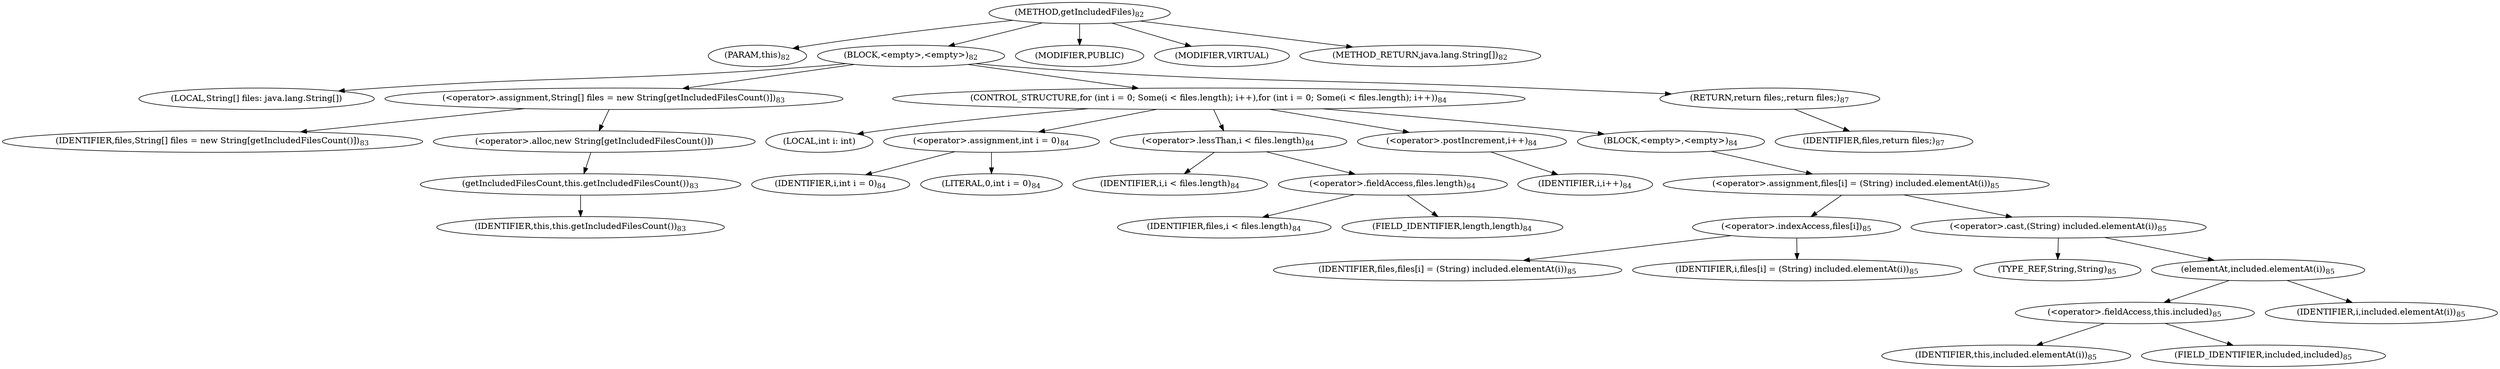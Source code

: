 digraph "getIncludedFiles" {  
"58" [label = <(METHOD,getIncludedFiles)<SUB>82</SUB>> ]
"8" [label = <(PARAM,this)<SUB>82</SUB>> ]
"59" [label = <(BLOCK,&lt;empty&gt;,&lt;empty&gt;)<SUB>82</SUB>> ]
"60" [label = <(LOCAL,String[] files: java.lang.String[])> ]
"61" [label = <(&lt;operator&gt;.assignment,String[] files = new String[getIncludedFilesCount()])<SUB>83</SUB>> ]
"62" [label = <(IDENTIFIER,files,String[] files = new String[getIncludedFilesCount()])<SUB>83</SUB>> ]
"63" [label = <(&lt;operator&gt;.alloc,new String[getIncludedFilesCount()])> ]
"64" [label = <(getIncludedFilesCount,this.getIncludedFilesCount())<SUB>83</SUB>> ]
"7" [label = <(IDENTIFIER,this,this.getIncludedFilesCount())<SUB>83</SUB>> ]
"65" [label = <(CONTROL_STRUCTURE,for (int i = 0; Some(i &lt; files.length); i++),for (int i = 0; Some(i &lt; files.length); i++))<SUB>84</SUB>> ]
"66" [label = <(LOCAL,int i: int)> ]
"67" [label = <(&lt;operator&gt;.assignment,int i = 0)<SUB>84</SUB>> ]
"68" [label = <(IDENTIFIER,i,int i = 0)<SUB>84</SUB>> ]
"69" [label = <(LITERAL,0,int i = 0)<SUB>84</SUB>> ]
"70" [label = <(&lt;operator&gt;.lessThan,i &lt; files.length)<SUB>84</SUB>> ]
"71" [label = <(IDENTIFIER,i,i &lt; files.length)<SUB>84</SUB>> ]
"72" [label = <(&lt;operator&gt;.fieldAccess,files.length)<SUB>84</SUB>> ]
"73" [label = <(IDENTIFIER,files,i &lt; files.length)<SUB>84</SUB>> ]
"74" [label = <(FIELD_IDENTIFIER,length,length)<SUB>84</SUB>> ]
"75" [label = <(&lt;operator&gt;.postIncrement,i++)<SUB>84</SUB>> ]
"76" [label = <(IDENTIFIER,i,i++)<SUB>84</SUB>> ]
"77" [label = <(BLOCK,&lt;empty&gt;,&lt;empty&gt;)<SUB>84</SUB>> ]
"78" [label = <(&lt;operator&gt;.assignment,files[i] = (String) included.elementAt(i))<SUB>85</SUB>> ]
"79" [label = <(&lt;operator&gt;.indexAccess,files[i])<SUB>85</SUB>> ]
"80" [label = <(IDENTIFIER,files,files[i] = (String) included.elementAt(i))<SUB>85</SUB>> ]
"81" [label = <(IDENTIFIER,i,files[i] = (String) included.elementAt(i))<SUB>85</SUB>> ]
"82" [label = <(&lt;operator&gt;.cast,(String) included.elementAt(i))<SUB>85</SUB>> ]
"83" [label = <(TYPE_REF,String,String)<SUB>85</SUB>> ]
"84" [label = <(elementAt,included.elementAt(i))<SUB>85</SUB>> ]
"85" [label = <(&lt;operator&gt;.fieldAccess,this.included)<SUB>85</SUB>> ]
"86" [label = <(IDENTIFIER,this,included.elementAt(i))<SUB>85</SUB>> ]
"87" [label = <(FIELD_IDENTIFIER,included,included)<SUB>85</SUB>> ]
"88" [label = <(IDENTIFIER,i,included.elementAt(i))<SUB>85</SUB>> ]
"89" [label = <(RETURN,return files;,return files;)<SUB>87</SUB>> ]
"90" [label = <(IDENTIFIER,files,return files;)<SUB>87</SUB>> ]
"91" [label = <(MODIFIER,PUBLIC)> ]
"92" [label = <(MODIFIER,VIRTUAL)> ]
"93" [label = <(METHOD_RETURN,java.lang.String[])<SUB>82</SUB>> ]
  "58" -> "8" 
  "58" -> "59" 
  "58" -> "91" 
  "58" -> "92" 
  "58" -> "93" 
  "59" -> "60" 
  "59" -> "61" 
  "59" -> "65" 
  "59" -> "89" 
  "61" -> "62" 
  "61" -> "63" 
  "63" -> "64" 
  "64" -> "7" 
  "65" -> "66" 
  "65" -> "67" 
  "65" -> "70" 
  "65" -> "75" 
  "65" -> "77" 
  "67" -> "68" 
  "67" -> "69" 
  "70" -> "71" 
  "70" -> "72" 
  "72" -> "73" 
  "72" -> "74" 
  "75" -> "76" 
  "77" -> "78" 
  "78" -> "79" 
  "78" -> "82" 
  "79" -> "80" 
  "79" -> "81" 
  "82" -> "83" 
  "82" -> "84" 
  "84" -> "85" 
  "84" -> "88" 
  "85" -> "86" 
  "85" -> "87" 
  "89" -> "90" 
}

